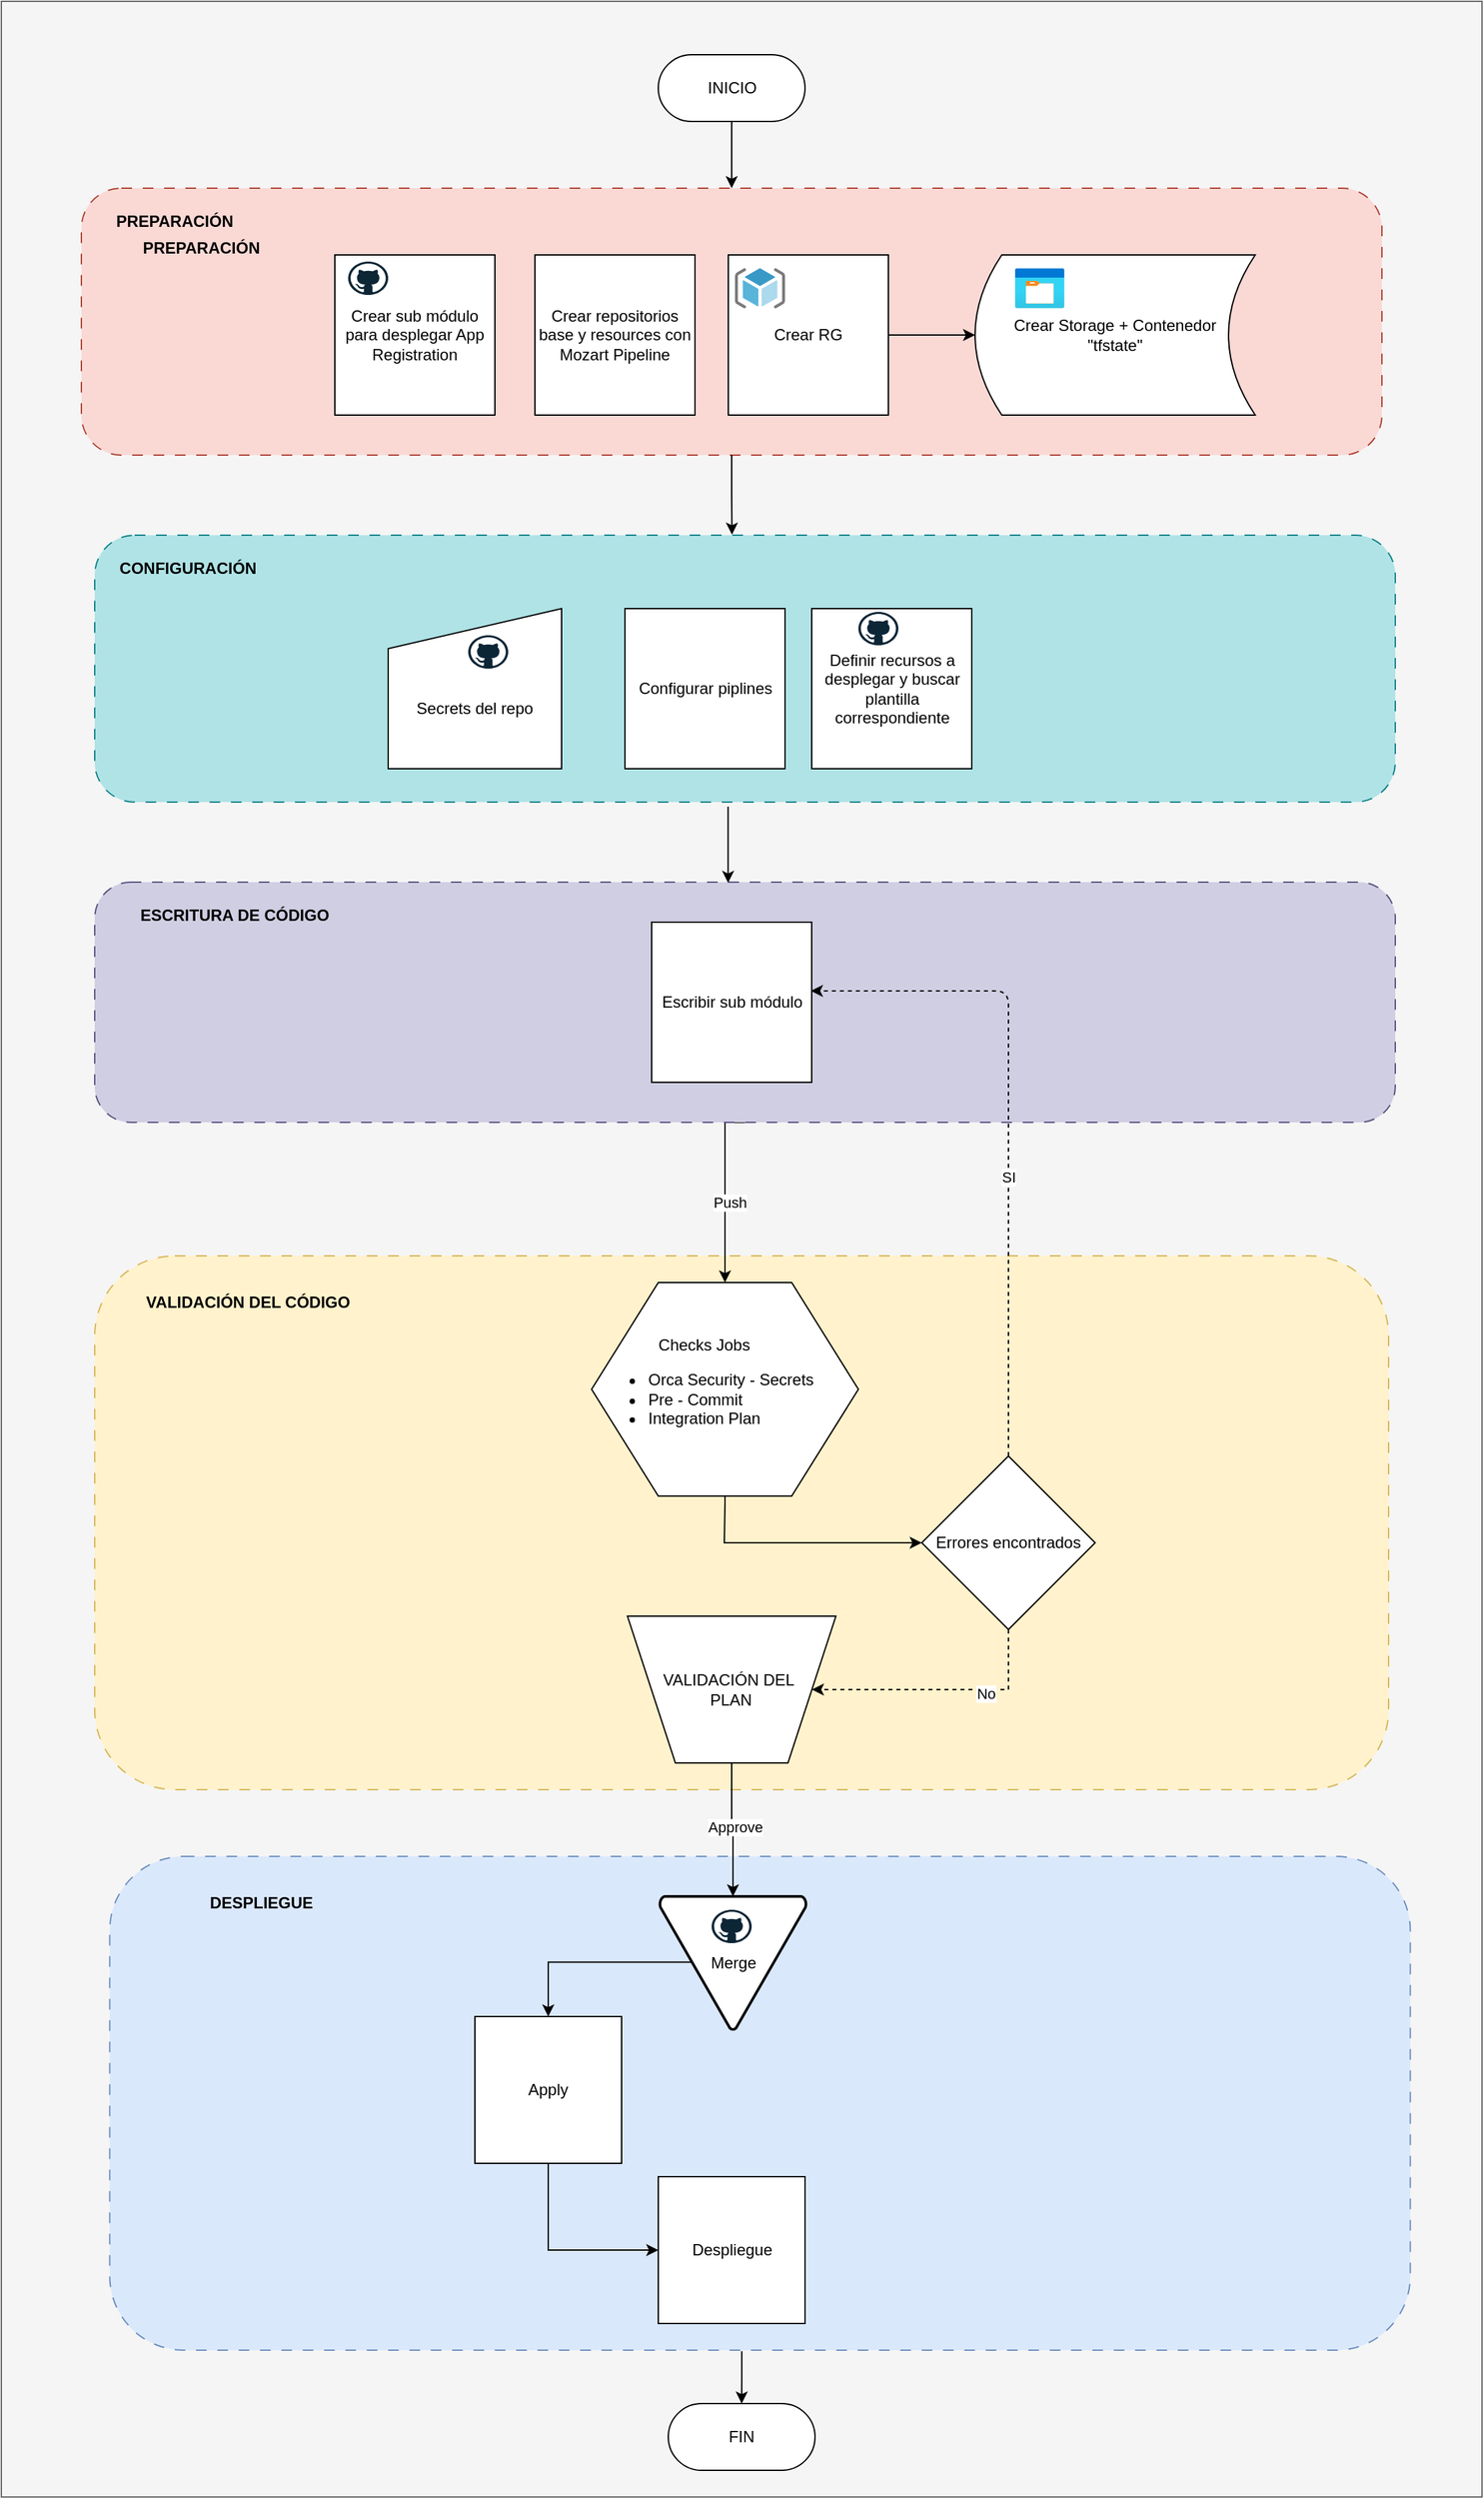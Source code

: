 <mxfile version="26.1.1">
  <diagram name="Página-1" id="yWMFQPq8ln1ge6CO9rSt">
    <mxGraphModel dx="3347" dy="2696" grid="1" gridSize="10" guides="1" tooltips="1" connect="1" arrows="1" fold="1" page="1" pageScale="1" pageWidth="1800" pageHeight="1800" math="0" shadow="0">
      <root>
        <mxCell id="0" />
        <mxCell id="1" parent="0" />
        <mxCell id="ldPR4kNLQCRKK4Y74_K6-108" value="" style="rounded=0;whiteSpace=wrap;html=1;fillColor=#f5f5f5;fontColor=#333333;strokeColor=#666666;" vertex="1" parent="1">
          <mxGeometry x="-70" y="-20" width="1110" height="1870" as="geometry" />
        </mxCell>
        <mxCell id="ldPR4kNLQCRKK4Y74_K6-104" style="edgeStyle=orthogonalEdgeStyle;rounded=0;orthogonalLoop=1;jettySize=auto;html=1;exitX=0.486;exitY=1.002;exitDx=0;exitDy=0;exitPerimeter=0;" edge="1" parent="1" source="ldPR4kNLQCRKK4Y74_K6-78" target="ldPR4kNLQCRKK4Y74_K6-80">
          <mxGeometry relative="1" as="geometry" />
        </mxCell>
        <mxCell id="ldPR4kNLQCRKK4Y74_K6-78" value="" style="rounded=1;whiteSpace=wrap;html=1;dashed=1;dashPattern=8 8;fillColor=#dae8fc;strokeColor=#6c8ebf;" vertex="1" parent="1">
          <mxGeometry x="11.25" y="1370" width="975" height="370" as="geometry" />
        </mxCell>
        <mxCell id="ldPR4kNLQCRKK4Y74_K6-76" value="" style="rounded=1;whiteSpace=wrap;html=1;dashed=1;dashPattern=8 8;fillColor=#fff2cc;strokeColor=#d6b656;" vertex="1" parent="1">
          <mxGeometry y="920" width="970" height="400" as="geometry" />
        </mxCell>
        <mxCell id="ldPR4kNLQCRKK4Y74_K6-84" style="edgeStyle=orthogonalEdgeStyle;rounded=0;orthogonalLoop=1;jettySize=auto;html=1;exitX=0.5;exitY=1;exitDx=0;exitDy=0;entryX=0.5;entryY=0;entryDx=0;entryDy=0;strokeWidth=1;" edge="1" parent="1" source="ldPR4kNLQCRKK4Y74_K6-74" target="ldPR4kNLQCRKK4Y74_K6-64">
          <mxGeometry relative="1" as="geometry">
            <Array as="points">
              <mxPoint x="472" y="820" />
            </Array>
          </mxGeometry>
        </mxCell>
        <mxCell id="ldPR4kNLQCRKK4Y74_K6-85" value="Push" style="edgeLabel;html=1;align=center;verticalAlign=middle;resizable=0;points=[];" vertex="1" connectable="0" parent="ldPR4kNLQCRKK4Y74_K6-84">
          <mxGeometry x="0.102" y="3" relative="1" as="geometry">
            <mxPoint as="offset" />
          </mxGeometry>
        </mxCell>
        <mxCell id="ldPR4kNLQCRKK4Y74_K6-74" value="" style="rounded=1;whiteSpace=wrap;html=1;dashed=1;dashPattern=8 8;fillColor=#d0cee2;strokeColor=#56517e;" vertex="1" parent="1">
          <mxGeometry y="640" width="975" height="180" as="geometry" />
        </mxCell>
        <mxCell id="ldPR4kNLQCRKK4Y74_K6-82" style="edgeStyle=orthogonalEdgeStyle;rounded=0;orthogonalLoop=1;jettySize=auto;html=1;exitX=0.487;exitY=1.017;exitDx=0;exitDy=0;strokeWidth=1;exitPerimeter=0;entryX=0.487;entryY=0.003;entryDx=0;entryDy=0;entryPerimeter=0;" edge="1" parent="1" source="ldPR4kNLQCRKK4Y74_K6-70" target="ldPR4kNLQCRKK4Y74_K6-74">
          <mxGeometry relative="1" as="geometry" />
        </mxCell>
        <mxCell id="ldPR4kNLQCRKK4Y74_K6-70" value="" style="rounded=1;whiteSpace=wrap;html=1;dashed=1;dashPattern=8 8;fillColor=#b0e3e6;strokeColor=#0e8088;" vertex="1" parent="1">
          <mxGeometry y="380" width="975" height="200" as="geometry" />
        </mxCell>
        <mxCell id="ldPR4kNLQCRKK4Y74_K6-69" value="" style="rounded=1;whiteSpace=wrap;html=1;dashed=1;dashPattern=8 8;fillColor=#fad9d5;strokeColor=#ae4132;" vertex="1" parent="1">
          <mxGeometry x="-10" y="120" width="975" height="200" as="geometry" />
        </mxCell>
        <mxCell id="ldPR4kNLQCRKK4Y74_K6-55" value="Escribir sub módulo" style="whiteSpace=wrap;html=1;aspect=fixed;" vertex="1" parent="1">
          <mxGeometry x="417.5" y="670" width="120" height="120" as="geometry" />
        </mxCell>
        <mxCell id="ldPR4kNLQCRKK4Y74_K6-27" value="Crear repositorios base y resources con Mozart Pipeline" style="whiteSpace=wrap;html=1;aspect=fixed;" vertex="1" parent="1">
          <mxGeometry x="330" y="170" width="120" height="120" as="geometry" />
        </mxCell>
        <mxCell id="ldPR4kNLQCRKK4Y74_K6-31" value="" style="shape=image;verticalLabelPosition=bottom;labelBackgroundColor=default;verticalAlign=top;aspect=fixed;imageAspect=0;image=https://codilime.com/img/github-actions-logo-ci-cd-tools.png;" vertex="1" parent="1">
          <mxGeometry x="330" y="170" width="50" height="50" as="geometry" />
        </mxCell>
        <mxCell id="ldPR4kNLQCRKK4Y74_K6-39" style="edgeStyle=orthogonalEdgeStyle;rounded=0;orthogonalLoop=1;jettySize=auto;html=1;exitX=1;exitY=0.5;exitDx=0;exitDy=0;entryX=0;entryY=0.5;entryDx=0;entryDy=0;" edge="1" parent="1" source="ldPR4kNLQCRKK4Y74_K6-32" target="ldPR4kNLQCRKK4Y74_K6-33">
          <mxGeometry relative="1" as="geometry" />
        </mxCell>
        <mxCell id="ldPR4kNLQCRKK4Y74_K6-32" value="Crear RG" style="whiteSpace=wrap;html=1;aspect=fixed;" vertex="1" parent="1">
          <mxGeometry x="475" y="170" width="120" height="120" as="geometry" />
        </mxCell>
        <mxCell id="ldPR4kNLQCRKK4Y74_K6-33" value="Crear Storage + Contenedor&lt;div&gt;&quot;tfstate&quot;&lt;/div&gt;" style="shape=dataStorage;whiteSpace=wrap;html=1;fixedSize=1;" vertex="1" parent="1">
          <mxGeometry x="660" y="170" width="210" height="120" as="geometry" />
        </mxCell>
        <mxCell id="ldPR4kNLQCRKK4Y74_K6-34" value="" style="image;sketch=0;aspect=fixed;html=1;points=[];align=center;fontSize=12;image=img/lib/mscae/ResourceGroup.svg;" vertex="1" parent="1">
          <mxGeometry x="480" y="180" width="37.5" height="30" as="geometry" />
        </mxCell>
        <mxCell id="ldPR4kNLQCRKK4Y74_K6-35" value="" style="image;aspect=fixed;html=1;points=[];align=center;fontSize=12;image=img/lib/azure2/general/Storage_Container.svg;" vertex="1" parent="1">
          <mxGeometry x="690" y="180" width="36.92" height="30" as="geometry" />
        </mxCell>
        <mxCell id="ldPR4kNLQCRKK4Y74_K6-40" value="Crear sub módulo para desplegar App Registration" style="whiteSpace=wrap;html=1;aspect=fixed;" vertex="1" parent="1">
          <mxGeometry x="180" y="170" width="120" height="120" as="geometry" />
        </mxCell>
        <mxCell id="ldPR4kNLQCRKK4Y74_K6-42" value="" style="dashed=0;outlineConnect=0;html=1;align=center;labelPosition=center;verticalLabelPosition=bottom;verticalAlign=top;shape=mxgraph.weblogos.github" vertex="1" parent="1">
          <mxGeometry x="190" y="175" width="30" height="25" as="geometry" />
        </mxCell>
        <mxCell id="ldPR4kNLQCRKK4Y74_K6-43" value="" style="shape=image;verticalLabelPosition=bottom;labelBackgroundColor=default;verticalAlign=top;aspect=fixed;imageAspect=0;image=https://codilime.com/img/github-actions-logo-ci-cd-tools.png;" vertex="1" parent="1">
          <mxGeometry x="220" y="170" width="35" height="35" as="geometry" />
        </mxCell>
        <mxCell id="ldPR4kNLQCRKK4Y74_K6-44" value="" style="shape=image;verticalLabelPosition=bottom;labelBackgroundColor=default;verticalAlign=top;aspect=fixed;imageAspect=0;image=https://static-00.iconduck.com/assets.00/terraform-icon-1803x2048-hodrzd3t.png;" vertex="1" parent="1">
          <mxGeometry x="260" y="172.5" width="26.4" height="30" as="geometry" />
        </mxCell>
        <mxCell id="ldPR4kNLQCRKK4Y74_K6-46" value="&lt;div&gt;&lt;br&gt;&lt;/div&gt;&lt;div&gt;&lt;br&gt;&lt;/div&gt;Secrets del repo" style="shape=manualInput;whiteSpace=wrap;html=1;" vertex="1" parent="1">
          <mxGeometry x="220" y="435" width="130" height="120" as="geometry" />
        </mxCell>
        <mxCell id="ldPR4kNLQCRKK4Y74_K6-47" value="" style="shape=image;verticalLabelPosition=bottom;labelBackgroundColor=default;verticalAlign=top;aspect=fixed;imageAspect=0;image=https://codilime.com/img/github-actions-logo-ci-cd-tools.png;" vertex="1" parent="1">
          <mxGeometry x="310" y="450" width="35" height="35" as="geometry" />
        </mxCell>
        <mxCell id="ldPR4kNLQCRKK4Y74_K6-48" value="" style="dashed=0;outlineConnect=0;html=1;align=center;labelPosition=center;verticalLabelPosition=bottom;verticalAlign=top;shape=mxgraph.weblogos.github" vertex="1" parent="1">
          <mxGeometry x="280" y="455" width="30" height="25" as="geometry" />
        </mxCell>
        <mxCell id="ldPR4kNLQCRKK4Y74_K6-49" value="Configurar piplines" style="whiteSpace=wrap;html=1;aspect=fixed;" vertex="1" parent="1">
          <mxGeometry x="397.5" y="435" width="120" height="120" as="geometry" />
        </mxCell>
        <mxCell id="ldPR4kNLQCRKK4Y74_K6-50" value="" style="shape=image;verticalLabelPosition=bottom;labelBackgroundColor=default;verticalAlign=top;aspect=fixed;imageAspect=0;image=https://codilime.com/img/github-actions-logo-ci-cd-tools.png;" vertex="1" parent="1">
          <mxGeometry x="400" y="435" width="50" height="50" as="geometry" />
        </mxCell>
        <mxCell id="ldPR4kNLQCRKK4Y74_K6-54" value="" style="shape=image;verticalLabelPosition=bottom;labelBackgroundColor=default;verticalAlign=top;aspect=fixed;imageAspect=0;image=https://static-00.iconduck.com/assets.00/terraform-icon-1803x2048-hodrzd3t.png;" vertex="1" parent="1">
          <mxGeometry x="423.6" y="680" width="26.4" height="30" as="geometry" />
        </mxCell>
        <mxCell id="ldPR4kNLQCRKK4Y74_K6-87" style="edgeStyle=orthogonalEdgeStyle;rounded=0;orthogonalLoop=1;jettySize=auto;html=1;exitX=0.5;exitY=1;exitDx=0;exitDy=0;entryX=1;entryY=0.5;entryDx=0;entryDy=0;dashed=1;" edge="1" parent="1" source="ldPR4kNLQCRKK4Y74_K6-56" target="ldPR4kNLQCRKK4Y74_K6-113">
          <mxGeometry relative="1" as="geometry">
            <mxPoint x="542.75" y="1250" as="targetPoint" />
          </mxGeometry>
        </mxCell>
        <mxCell id="ldPR4kNLQCRKK4Y74_K6-88" value="No" style="edgeLabel;html=1;align=center;verticalAlign=middle;resizable=0;points=[];" vertex="1" connectable="0" parent="ldPR4kNLQCRKK4Y74_K6-87">
          <mxGeometry x="-0.354" y="3" relative="1" as="geometry">
            <mxPoint as="offset" />
          </mxGeometry>
        </mxCell>
        <mxCell id="ldPR4kNLQCRKK4Y74_K6-56" value="Errores encontrados" style="rhombus;whiteSpace=wrap;html=1;" vertex="1" parent="1">
          <mxGeometry x="620" y="1070" width="130" height="130" as="geometry" />
        </mxCell>
        <mxCell id="ldPR4kNLQCRKK4Y74_K6-93" style="edgeStyle=orthogonalEdgeStyle;rounded=0;orthogonalLoop=1;jettySize=auto;html=1;exitX=0.5;exitY=1;exitDx=0;exitDy=0;entryX=0;entryY=0.5;entryDx=0;entryDy=0;" edge="1" parent="1" source="ldPR4kNLQCRKK4Y74_K6-64" target="ldPR4kNLQCRKK4Y74_K6-56">
          <mxGeometry relative="1" as="geometry">
            <Array as="points">
              <mxPoint x="472" y="1105" />
              <mxPoint x="472" y="1135" />
            </Array>
          </mxGeometry>
        </mxCell>
        <mxCell id="ldPR4kNLQCRKK4Y74_K6-64" value="&lt;div style=&quot;text-align: center;&quot;&gt;&lt;span style=&quot;background-color: transparent; color: light-dark(rgb(0, 0, 0), rgb(255, 255, 255));&quot;&gt;Checks Jobs&lt;/span&gt;&lt;/div&gt;&lt;div&gt;&lt;ul&gt;&lt;li style=&quot;text-align: center;&quot;&gt;Orca Security - Secrets&lt;/li&gt;&lt;li&gt;Pre - Commit&lt;/li&gt;&lt;li&gt;Integration Plan&lt;/li&gt;&lt;/ul&gt;&lt;/div&gt;" style="shape=hexagon;perimeter=hexagonPerimeter2;whiteSpace=wrap;html=1;size=0.25;align=left;" vertex="1" parent="1">
          <mxGeometry x="372.5" y="940" width="200" height="160" as="geometry" />
        </mxCell>
        <mxCell id="ldPR4kNLQCRKK4Y74_K6-95" style="edgeStyle=orthogonalEdgeStyle;rounded=0;orthogonalLoop=1;jettySize=auto;html=1;entryX=0.5;entryY=0;entryDx=0;entryDy=0;exitX=0.225;exitY=0.493;exitDx=0;exitDy=0;exitPerimeter=0;" edge="1" parent="1" source="ldPR4kNLQCRKK4Y74_K6-65" target="ldPR4kNLQCRKK4Y74_K6-67">
          <mxGeometry relative="1" as="geometry" />
        </mxCell>
        <mxCell id="ldPR4kNLQCRKK4Y74_K6-65" value="Merge" style="strokeWidth=2;html=1;shape=mxgraph.flowchart.merge_or_storage;whiteSpace=wrap;align=center;" vertex="1" parent="1">
          <mxGeometry x="423.6" y="1400" width="109.75" height="100" as="geometry" />
        </mxCell>
        <mxCell id="ldPR4kNLQCRKK4Y74_K6-110" style="edgeStyle=orthogonalEdgeStyle;rounded=0;orthogonalLoop=1;jettySize=auto;html=1;exitX=0.5;exitY=1;exitDx=0;exitDy=0;entryX=0;entryY=0.5;entryDx=0;entryDy=0;" edge="1" parent="1" source="ldPR4kNLQCRKK4Y74_K6-67" target="ldPR4kNLQCRKK4Y74_K6-100">
          <mxGeometry relative="1" as="geometry" />
        </mxCell>
        <mxCell id="ldPR4kNLQCRKK4Y74_K6-67" value="Apply" style="whiteSpace=wrap;html=1;aspect=fixed;" vertex="1" parent="1">
          <mxGeometry x="285" y="1490" width="110" height="110" as="geometry" />
        </mxCell>
        <mxCell id="ldPR4kNLQCRKK4Y74_K6-71" value="&lt;b&gt;PREPARACIÓN&lt;/b&gt;" style="text;html=1;align=center;verticalAlign=middle;whiteSpace=wrap;rounded=0;" vertex="1" parent="1">
          <mxGeometry x="10" y="130" width="100" height="30" as="geometry" />
        </mxCell>
        <mxCell id="ldPR4kNLQCRKK4Y74_K6-72" value="&lt;b&gt;CONFIGURACIÓN&lt;/b&gt;" style="text;html=1;align=center;verticalAlign=middle;whiteSpace=wrap;rounded=0;" vertex="1" parent="1">
          <mxGeometry x="20" y="390" width="100" height="30" as="geometry" />
        </mxCell>
        <mxCell id="ldPR4kNLQCRKK4Y74_K6-73" value="&lt;b&gt;PREPARACIÓN&lt;/b&gt;" style="text;html=1;align=center;verticalAlign=middle;whiteSpace=wrap;rounded=0;" vertex="1" parent="1">
          <mxGeometry x="30" y="150" width="100" height="30" as="geometry" />
        </mxCell>
        <mxCell id="ldPR4kNLQCRKK4Y74_K6-75" value="&lt;b&gt;ESCRITURA DE CÓDIGO&lt;/b&gt;" style="text;html=1;align=center;verticalAlign=middle;whiteSpace=wrap;rounded=0;" vertex="1" parent="1">
          <mxGeometry x="20" y="650" width="170" height="30" as="geometry" />
        </mxCell>
        <mxCell id="ldPR4kNLQCRKK4Y74_K6-77" value="&lt;b&gt;VALIDACIÓN DEL CÓDIGO&lt;/b&gt;" style="text;html=1;align=center;verticalAlign=middle;whiteSpace=wrap;rounded=0;" vertex="1" parent="1">
          <mxGeometry x="30" y="940" width="170" height="30" as="geometry" />
        </mxCell>
        <mxCell id="ldPR4kNLQCRKK4Y74_K6-109" style="edgeStyle=orthogonalEdgeStyle;rounded=0;orthogonalLoop=1;jettySize=auto;html=1;exitX=0.5;exitY=0.5;exitDx=0;exitDy=25;exitPerimeter=0;entryX=0.5;entryY=0;entryDx=0;entryDy=0;strokeWidth=1;" edge="1" parent="1" source="ldPR4kNLQCRKK4Y74_K6-79" target="ldPR4kNLQCRKK4Y74_K6-69">
          <mxGeometry relative="1" as="geometry" />
        </mxCell>
        <mxCell id="ldPR4kNLQCRKK4Y74_K6-79" value="INICIO" style="html=1;dashed=0;whiteSpace=wrap;shape=mxgraph.dfd.start" vertex="1" parent="1">
          <mxGeometry x="422.5" y="20" width="110" height="50" as="geometry" />
        </mxCell>
        <mxCell id="ldPR4kNLQCRKK4Y74_K6-80" value="FIN" style="html=1;dashed=0;whiteSpace=wrap;shape=mxgraph.dfd.start" vertex="1" parent="1">
          <mxGeometry x="430" y="1780" width="110" height="50" as="geometry" />
        </mxCell>
        <mxCell id="ldPR4kNLQCRKK4Y74_K6-81" style="edgeStyle=orthogonalEdgeStyle;rounded=0;orthogonalLoop=1;jettySize=auto;html=1;exitX=0.5;exitY=1;exitDx=0;exitDy=0;entryX=0.49;entryY=-0.002;entryDx=0;entryDy=0;entryPerimeter=0;strokeWidth=1;" edge="1" parent="1" source="ldPR4kNLQCRKK4Y74_K6-69" target="ldPR4kNLQCRKK4Y74_K6-70">
          <mxGeometry relative="1" as="geometry" />
        </mxCell>
        <mxCell id="ldPR4kNLQCRKK4Y74_K6-83" value="" style="shape=image;verticalLabelPosition=bottom;labelBackgroundColor=default;verticalAlign=top;aspect=fixed;imageAspect=0;image=https://codilime.com/img/github-actions-logo-ci-cd-tools.png;" vertex="1" parent="1">
          <mxGeometry x="417.5" y="940" width="40" height="40" as="geometry" />
        </mxCell>
        <mxCell id="ldPR4kNLQCRKK4Y74_K6-89" style="edgeStyle=orthogonalEdgeStyle;rounded=1;orthogonalLoop=1;jettySize=auto;html=1;exitX=0.5;exitY=0;exitDx=0;exitDy=0;entryX=0.995;entryY=0.429;entryDx=0;entryDy=0;entryPerimeter=0;curved=0;dashed=1;" edge="1" parent="1" source="ldPR4kNLQCRKK4Y74_K6-56" target="ldPR4kNLQCRKK4Y74_K6-55">
          <mxGeometry relative="1" as="geometry" />
        </mxCell>
        <mxCell id="ldPR4kNLQCRKK4Y74_K6-90" value="SI" style="edgeLabel;html=1;align=center;verticalAlign=middle;resizable=0;points=[];" vertex="1" connectable="0" parent="ldPR4kNLQCRKK4Y74_K6-89">
          <mxGeometry x="-0.159" relative="1" as="geometry">
            <mxPoint as="offset" />
          </mxGeometry>
        </mxCell>
        <mxCell id="ldPR4kNLQCRKK4Y74_K6-91" value="&lt;b&gt;DESPLIEGUE&lt;/b&gt;" style="text;html=1;align=center;verticalAlign=middle;whiteSpace=wrap;rounded=0;" vertex="1" parent="1">
          <mxGeometry x="40" y="1390" width="170" height="30" as="geometry" />
        </mxCell>
        <mxCell id="ldPR4kNLQCRKK4Y74_K6-97" value="" style="dashed=0;outlineConnect=0;html=1;align=center;labelPosition=center;verticalLabelPosition=bottom;verticalAlign=top;shape=mxgraph.weblogos.github" vertex="1" parent="1">
          <mxGeometry x="462.5" y="1410" width="30" height="25" as="geometry" />
        </mxCell>
        <mxCell id="ldPR4kNLQCRKK4Y74_K6-98" value="" style="shape=image;verticalLabelPosition=bottom;labelBackgroundColor=default;verticalAlign=top;aspect=fixed;imageAspect=0;image=https://static-00.iconduck.com/assets.00/terraform-icon-1803x2048-hodrzd3t.png;" vertex="1" parent="1">
          <mxGeometry x="360" y="1500" width="26.4" height="30" as="geometry" />
        </mxCell>
        <mxCell id="ldPR4kNLQCRKK4Y74_K6-99" value="" style="shape=image;verticalLabelPosition=bottom;labelBackgroundColor=default;verticalAlign=top;aspect=fixed;imageAspect=0;image=https://codilime.com/img/github-actions-logo-ci-cd-tools.png;" vertex="1" parent="1">
          <mxGeometry x="285" y="1490" width="50" height="50" as="geometry" />
        </mxCell>
        <mxCell id="ldPR4kNLQCRKK4Y74_K6-100" value="Despliegue" style="whiteSpace=wrap;html=1;aspect=fixed;" vertex="1" parent="1">
          <mxGeometry x="422.5" y="1610" width="110" height="110" as="geometry" />
        </mxCell>
        <mxCell id="ldPR4kNLQCRKK4Y74_K6-101" value="Definir recursos a desplegar y buscar plantilla correspondiente" style="whiteSpace=wrap;html=1;aspect=fixed;" vertex="1" parent="1">
          <mxGeometry x="537.5" y="435" width="120" height="120" as="geometry" />
        </mxCell>
        <mxCell id="ldPR4kNLQCRKK4Y74_K6-52" value="" style="dashed=0;outlineConnect=0;html=1;align=center;labelPosition=center;verticalLabelPosition=bottom;verticalAlign=top;shape=mxgraph.weblogos.github" vertex="1" parent="1">
          <mxGeometry x="572.5" y="437.5" width="30" height="25" as="geometry" />
        </mxCell>
        <mxCell id="ldPR4kNLQCRKK4Y74_K6-96" value="" style="shape=image;verticalLabelPosition=bottom;labelBackgroundColor=default;verticalAlign=top;aspect=fixed;imageAspect=0;image=https://static-00.iconduck.com/assets.00/terraform-icon-1803x2048-hodrzd3t.png;" vertex="1" parent="1">
          <mxGeometry x="542.75" y="435" width="26.4" height="30" as="geometry" />
        </mxCell>
        <mxCell id="ldPR4kNLQCRKK4Y74_K6-102" value="" style="shape=image;verticalLabelPosition=bottom;labelBackgroundColor=default;verticalAlign=top;aspect=fixed;imageAspect=0;image=https://static-00.iconduck.com/assets.00/terraform-icon-1803x2048-hodrzd3t.png;" vertex="1" parent="1">
          <mxGeometry x="431.1" y="1620" width="26.4" height="30" as="geometry" />
        </mxCell>
        <mxCell id="ldPR4kNLQCRKK4Y74_K6-103" value="" style="shape=image;verticalLabelPosition=bottom;labelBackgroundColor=default;verticalAlign=top;aspect=fixed;imageAspect=0;image=https://swimburger.net/media/0zcpmk1b/azure.jpg;" vertex="1" parent="1">
          <mxGeometry x="493.65" y="1620.7" width="28.6" height="28.6" as="geometry" />
        </mxCell>
        <mxCell id="ldPR4kNLQCRKK4Y74_K6-113" value="VALIDACIÓN DEL&amp;nbsp;&lt;div&gt;PLAN&lt;/div&gt;" style="verticalLabelPosition=middle;verticalAlign=middle;html=1;shape=trapezoid;perimeter=trapezoidPerimeter;whiteSpace=wrap;size=0.23;arcSize=10;flipV=1;labelPosition=center;align=center;" vertex="1" parent="1">
          <mxGeometry x="399.38" y="1190" width="156.25" height="110" as="geometry" />
        </mxCell>
        <mxCell id="ldPR4kNLQCRKK4Y74_K6-114" style="edgeStyle=orthogonalEdgeStyle;rounded=0;orthogonalLoop=1;jettySize=auto;html=1;exitX=0.5;exitY=1;exitDx=0;exitDy=0;entryX=0.5;entryY=0;entryDx=0;entryDy=0;entryPerimeter=0;" edge="1" parent="1" source="ldPR4kNLQCRKK4Y74_K6-113" target="ldPR4kNLQCRKK4Y74_K6-65">
          <mxGeometry relative="1" as="geometry" />
        </mxCell>
        <mxCell id="ldPR4kNLQCRKK4Y74_K6-116" value="Approve" style="edgeLabel;html=1;align=center;verticalAlign=middle;resizable=0;points=[];" vertex="1" connectable="0" parent="ldPR4kNLQCRKK4Y74_K6-114">
          <mxGeometry x="-0.063" y="2" relative="1" as="geometry">
            <mxPoint as="offset" />
          </mxGeometry>
        </mxCell>
        <mxCell id="ldPR4kNLQCRKK4Y74_K6-115" value="" style="shape=image;verticalLabelPosition=bottom;labelBackgroundColor=default;verticalAlign=top;aspect=fixed;imageAspect=0;image=https://static-00.iconduck.com/assets.00/terraform-icon-1803x2048-hodrzd3t.png;" vertex="1" parent="1">
          <mxGeometry x="411.8" y="1190" width="26.4" height="30" as="geometry" />
        </mxCell>
      </root>
    </mxGraphModel>
  </diagram>
</mxfile>
